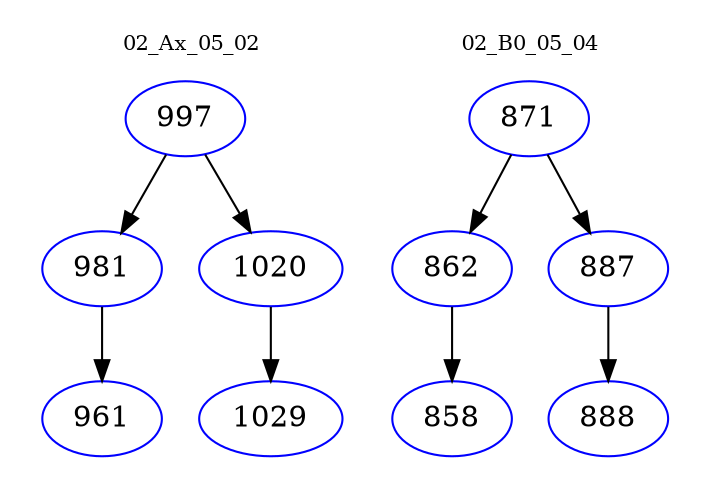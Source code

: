 digraph{
subgraph cluster_0 {
color = white
label = "02_Ax_05_02";
fontsize=10;
T0_997 [label="997", color="blue"]
T0_997 -> T0_981 [color="black"]
T0_981 [label="981", color="blue"]
T0_981 -> T0_961 [color="black"]
T0_961 [label="961", color="blue"]
T0_997 -> T0_1020 [color="black"]
T0_1020 [label="1020", color="blue"]
T0_1020 -> T0_1029 [color="black"]
T0_1029 [label="1029", color="blue"]
}
subgraph cluster_1 {
color = white
label = "02_B0_05_04";
fontsize=10;
T1_871 [label="871", color="blue"]
T1_871 -> T1_862 [color="black"]
T1_862 [label="862", color="blue"]
T1_862 -> T1_858 [color="black"]
T1_858 [label="858", color="blue"]
T1_871 -> T1_887 [color="black"]
T1_887 [label="887", color="blue"]
T1_887 -> T1_888 [color="black"]
T1_888 [label="888", color="blue"]
}
}
